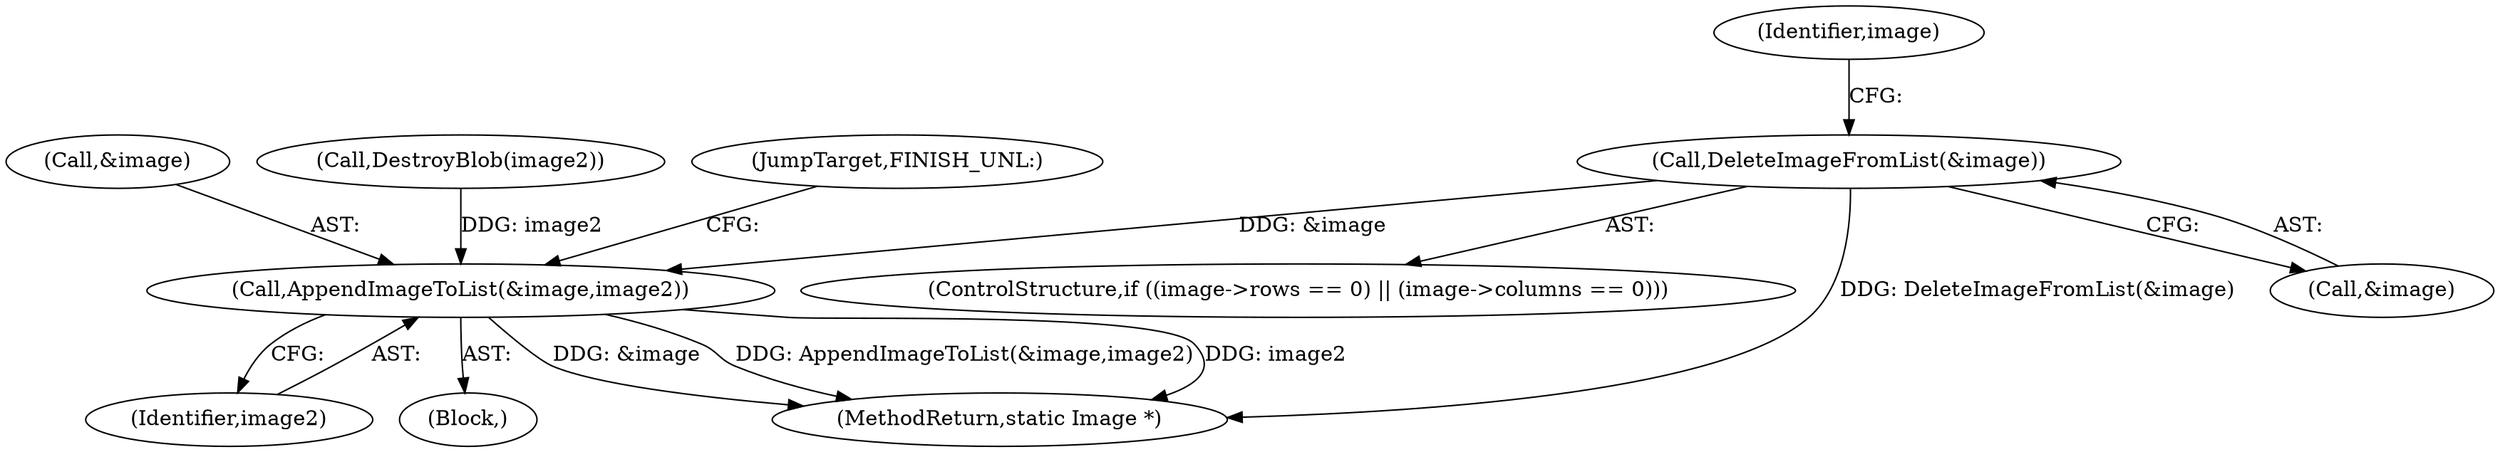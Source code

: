 digraph "0_ImageMagick_d23beebe7b1179fb75db1e85fbca3100e49593d9@pointer" {
"1000311" [label="(Call,DeleteImageFromList(&image))"];
"1000314" [label="(Call,AppendImageToList(&image,image2))"];
"1000299" [label="(ControlStructure,if ((image->rows == 0) || (image->columns == 0)))"];
"1000317" [label="(Identifier,image2)"];
"1000316" [label="(Identifier,image)"];
"1000113" [label="(Block,)"];
"1000315" [label="(Call,&image)"];
"1000328" [label="(MethodReturn,static Image *)"];
"1000311" [label="(Call,DeleteImageFromList(&image))"];
"1000314" [label="(Call,AppendImageToList(&image,image2))"];
"1000289" [label="(Call,DestroyBlob(image2))"];
"1000318" [label="(JumpTarget,FINISH_UNL:)"];
"1000312" [label="(Call,&image)"];
"1000311" -> "1000299"  [label="AST: "];
"1000311" -> "1000312"  [label="CFG: "];
"1000312" -> "1000311"  [label="AST: "];
"1000316" -> "1000311"  [label="CFG: "];
"1000311" -> "1000328"  [label="DDG: DeleteImageFromList(&image)"];
"1000311" -> "1000314"  [label="DDG: &image"];
"1000314" -> "1000113"  [label="AST: "];
"1000314" -> "1000317"  [label="CFG: "];
"1000315" -> "1000314"  [label="AST: "];
"1000317" -> "1000314"  [label="AST: "];
"1000318" -> "1000314"  [label="CFG: "];
"1000314" -> "1000328"  [label="DDG: &image"];
"1000314" -> "1000328"  [label="DDG: AppendImageToList(&image,image2)"];
"1000314" -> "1000328"  [label="DDG: image2"];
"1000289" -> "1000314"  [label="DDG: image2"];
}
